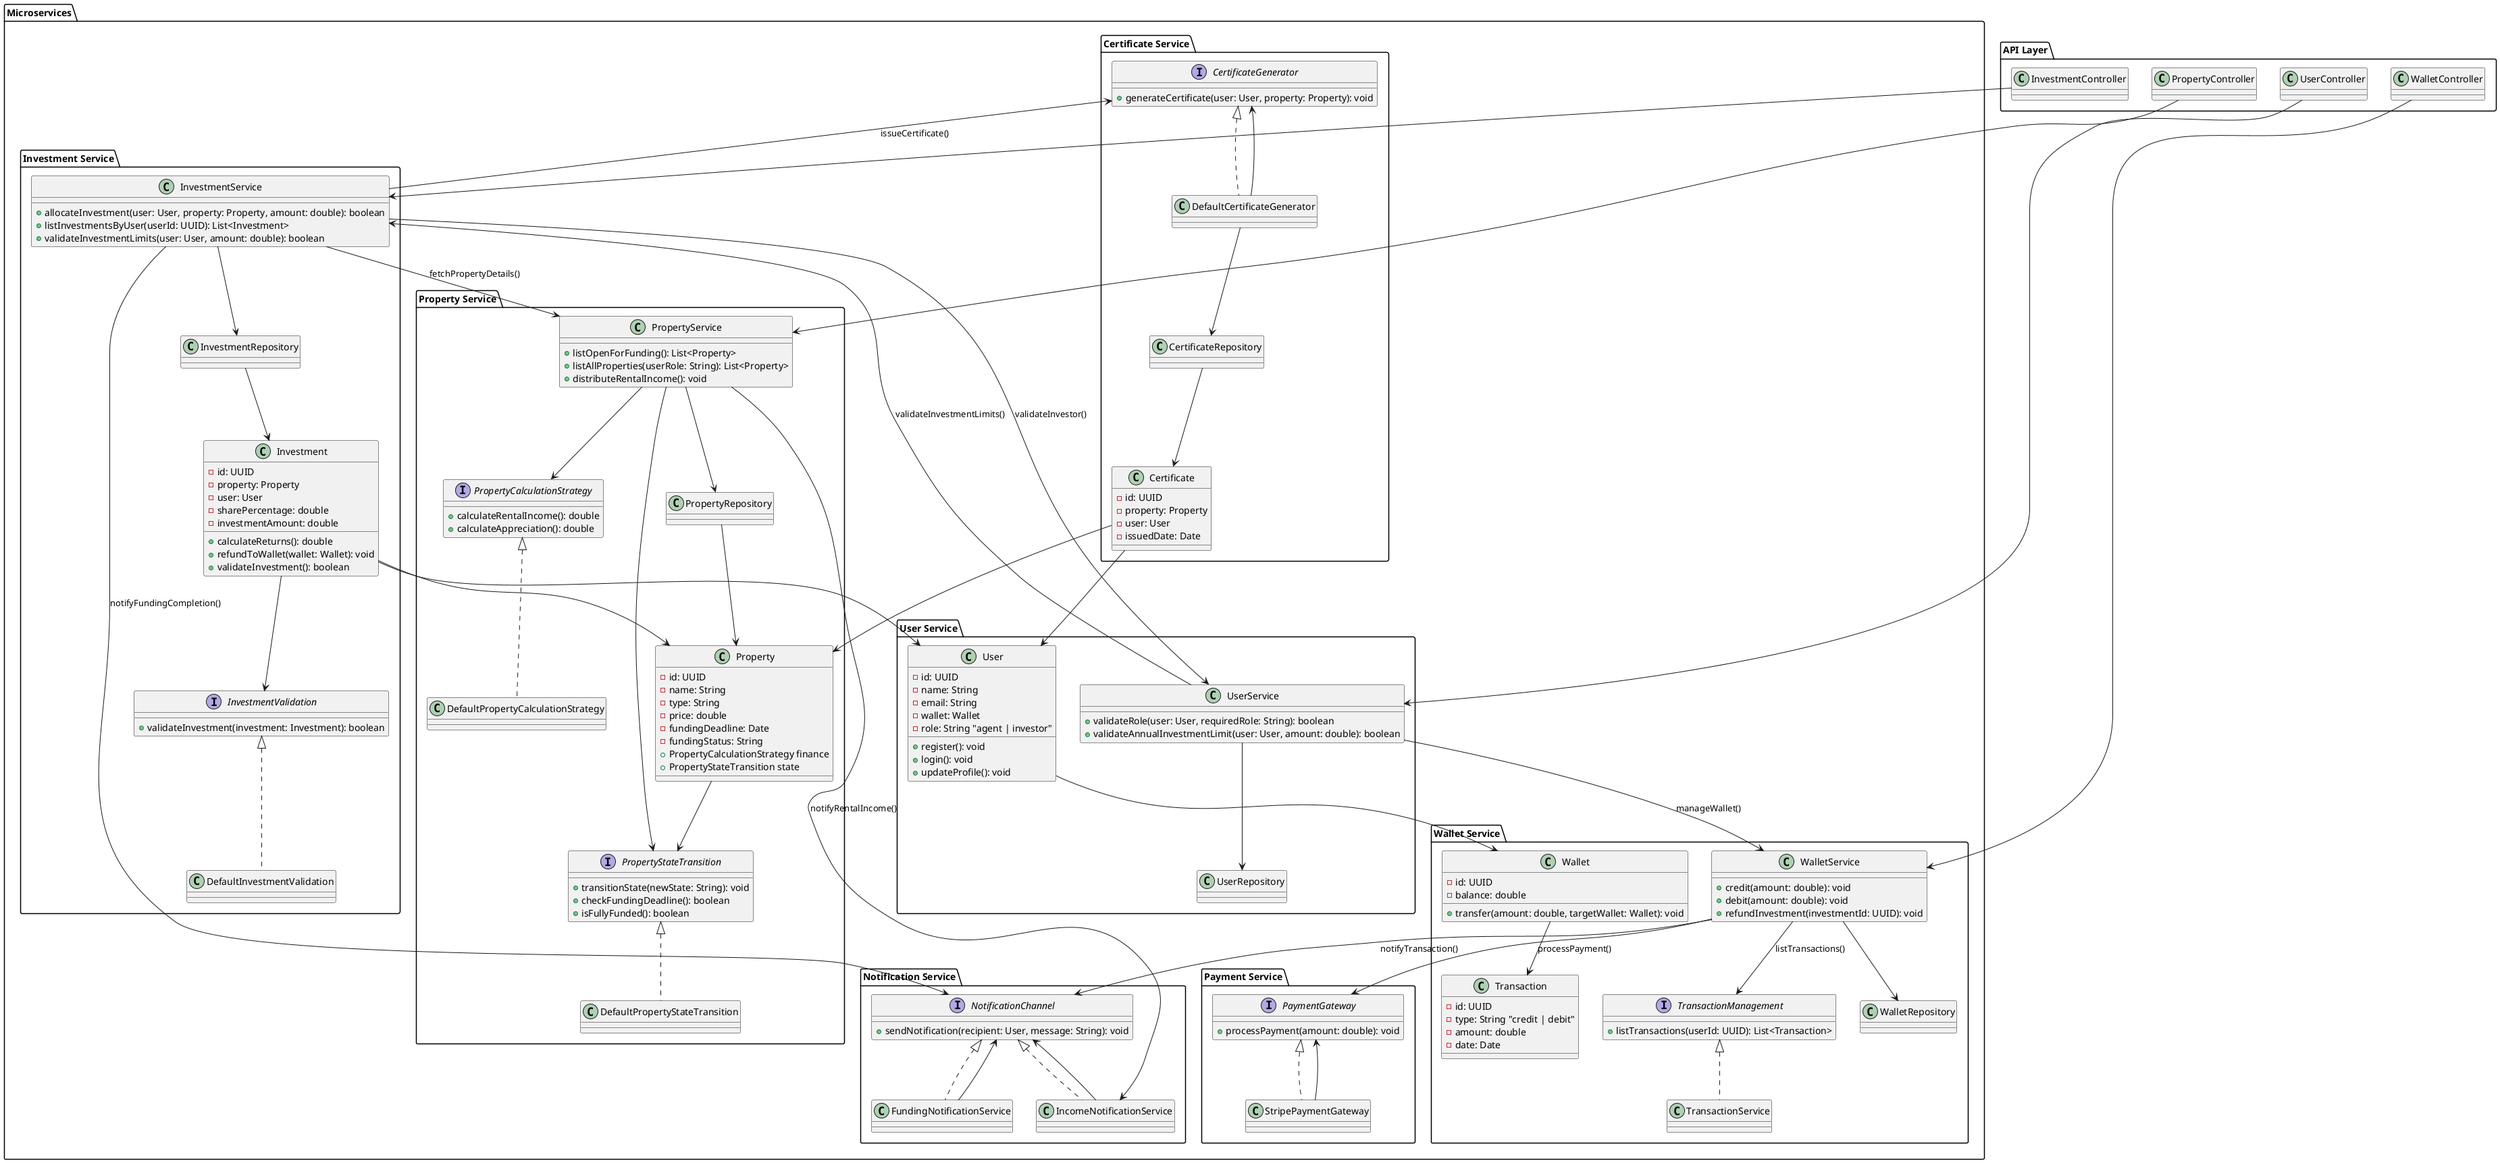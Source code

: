 @startuml archi-diagram-v10

' Layers
package "API Layer" {
    class PropertyController
    class InvestmentController
    class UserController
    class WalletController
}

package "Microservices" {
    package "Property Service" {
        class PropertyService {
            + listOpenForFunding(): List<Property>
            + listAllProperties(userRole: String): List<Property>
            + distributeRentalIncome(): void
        }
        class PropertyRepository
        interface PropertyCalculationStrategy {
            + calculateRentalIncome(): double
            + calculateAppreciation(): double
        }
        class DefaultPropertyCalculationStrategy implements PropertyCalculationStrategy
        interface PropertyStateTransition {
            + transitionState(newState: String): void
            + checkFundingDeadline(): boolean
            + isFullyFunded(): boolean
        }
        class DefaultPropertyStateTransition implements PropertyStateTransition
        class Property {
          - id: UUID
          - name: String
          - type: String
          - price: double
          - fundingDeadline: Date
          - fundingStatus: String
          + PropertyCalculationStrategy finance
          + PropertyStateTransition state
        }
    }

    package "Investment Service" {
        class InvestmentService {
            + allocateInvestment(user: User, property: Property, amount: double): boolean
            + listInvestmentsByUser(userId: UUID): List<Investment>
            + validateInvestmentLimits(user: User, amount: double): boolean
        }
        class InvestmentRepository
        interface InvestmentValidation {
            + validateInvestment(investment: Investment): boolean
        }
        class DefaultInvestmentValidation implements InvestmentValidation
        class Investment {
          - id: UUID
          - property: Property
          - user: User
          - sharePercentage: double
          - investmentAmount: double
          + calculateReturns(): double
          + refundToWallet(wallet: Wallet): void
          + validateInvestment(): boolean
        }
    }

    package "User Service" {
        class UserService {
            + validateRole(user: User, requiredRole: String): boolean
            + validateAnnualInvestmentLimit(user: User, amount: double): boolean
        }
        class UserRepository
        class User {
          - id: UUID
          - name: String
          - email: String
          - wallet: Wallet
          - role: String "agent | investor"
          + register(): void
          + login(): void
          + updateProfile(): void
        }
    }

    package "Wallet Service" {
        interface TransactionManagement {
            + listTransactions(userId: UUID): List<Transaction>
        }
        class TransactionService implements TransactionManagement
        class WalletService {
            + credit(amount: double): void
            + debit(amount: double): void
            + refundInvestment(investmentId: UUID): void
        }
        class WalletRepository
        class Wallet {
          - id: UUID
          - balance: double
          + transfer(amount: double, targetWallet: Wallet): void
        }
        class Transaction {
          - id: UUID
          - type: String "credit | debit"
          - amount: double
          - date: Date
        }
    }

    package "Notification Service" {
        interface NotificationChannel {
            + sendNotification(recipient: User, message: String): void
        }
        class FundingNotificationService implements NotificationChannel
        class IncomeNotificationService implements NotificationChannel
    }

    package "Payment Service" {
        interface PaymentGateway {
            + processPayment(amount: double): void
        }
        class StripePaymentGateway implements PaymentGateway
    }

    package "Certificate Service" {
        interface CertificateGenerator {
            + generateCertificate(user: User, property: Property): void
        }
        class DefaultCertificateGenerator implements CertificateGenerator
        class CertificateRepository
        class Certificate {
          - id: UUID
          - property: Property
          - user: User
          - issuedDate: Date
        }
    }
}

' Relationships
PropertyController --> PropertyService
UserController --> UserService
InvestmentController --> InvestmentService
WalletController --> WalletService

PropertyRepository --> Property
InvestmentRepository --> Investment
CertificateRepository --> Certificate

Property --> PropertyStateTransition
Investment --> InvestmentValidation

PropertyService --> PropertyRepository
PropertyService --> PropertyCalculationStrategy
PropertyService --> PropertyStateTransition
InvestmentService --> InvestmentRepository
InvestmentService --> PropertyService : fetchPropertyDetails()
InvestmentService --> UserService : validateInvestor()
InvestmentService --> CertificateGenerator : issueCertificate()
InvestmentService --> NotificationChannel : notifyFundingCompletion()

UserService --> UserRepository
UserService --> WalletService : manageWallet()
UserService --> InvestmentService : validateInvestmentLimits()

WalletService --> WalletRepository
WalletService --> TransactionManagement : listTransactions()
WalletService --> NotificationChannel : notifyTransaction()
WalletService --> PaymentGateway : processPayment()

FundingNotificationService --> NotificationChannel
IncomeNotificationService --> NotificationChannel
PropertyService --> IncomeNotificationService : notifyRentalIncome()

StripePaymentGateway --> PaymentGateway

DefaultCertificateGenerator --> CertificateGenerator
DefaultCertificateGenerator --> CertificateRepository
Certificate --> Property
Certificate --> User

Investment --> Property
Investment --> User

User --> Wallet
Wallet --> Transaction

@enduml
